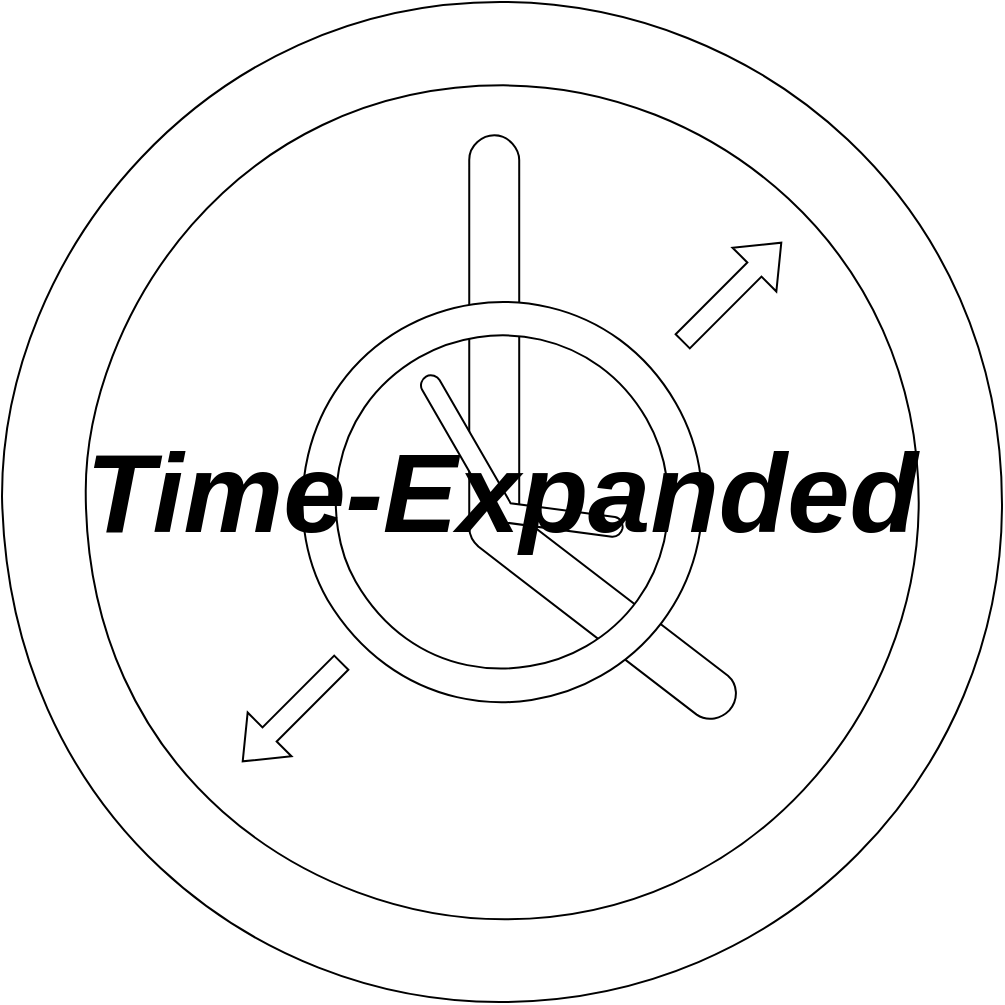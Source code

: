<mxfile version="22.1.16" type="device">
  <diagram name="Page-1" id="Q9AJLjau8AQ9Hx0PPsnv">
    <mxGraphModel dx="989" dy="582" grid="1" gridSize="10" guides="1" tooltips="1" connect="1" arrows="1" fold="1" page="1" pageScale="1" pageWidth="827" pageHeight="1169" math="0" shadow="0">
      <root>
        <mxCell id="0" />
        <mxCell id="1" parent="0" />
        <mxCell id="EkYDoiOOCvkmQ06271Wi-4" value="" style="sketch=0;pointerEvents=1;shadow=0;dashed=0;html=1;labelPosition=center;verticalLabelPosition=bottom;verticalAlign=top;outlineConnect=0;align=center;shape=mxgraph.office.concepts.clock;" vertex="1" parent="1">
          <mxGeometry x="60" y="20" width="500" height="500" as="geometry" />
        </mxCell>
        <mxCell id="EkYDoiOOCvkmQ06271Wi-2" value="" style="sketch=0;pointerEvents=1;shadow=0;dashed=0;html=1;labelPosition=center;verticalLabelPosition=bottom;verticalAlign=top;outlineConnect=0;align=center;shape=mxgraph.office.concepts.clock;rotation=-30;" vertex="1" parent="1">
          <mxGeometry x="210" y="170" width="200" height="200" as="geometry" />
        </mxCell>
        <mxCell id="EkYDoiOOCvkmQ06271Wi-5" value="" style="shape=flexArrow;endArrow=classic;html=1;rounded=0;" edge="1" parent="1">
          <mxGeometry width="50" height="50" relative="1" as="geometry">
            <mxPoint x="400" y="190" as="sourcePoint" />
            <mxPoint x="450" y="140" as="targetPoint" />
          </mxGeometry>
        </mxCell>
        <mxCell id="EkYDoiOOCvkmQ06271Wi-6" value="" style="shape=flexArrow;endArrow=classic;html=1;rounded=0;" edge="1" parent="1">
          <mxGeometry width="50" height="50" relative="1" as="geometry">
            <mxPoint x="230.0" y="350.0" as="sourcePoint" />
            <mxPoint x="180.0" y="400.0" as="targetPoint" />
          </mxGeometry>
        </mxCell>
        <mxCell id="EkYDoiOOCvkmQ06271Wi-7" value="Time-Expanded" style="text;html=1;align=center;verticalAlign=middle;whiteSpace=wrap;rounded=0;fillColor=none;strokeColor=none;fontStyle=3;fontSize=56;" vertex="1" parent="1">
          <mxGeometry x="60" y="250" width="500" height="30" as="geometry" />
        </mxCell>
      </root>
    </mxGraphModel>
  </diagram>
</mxfile>
